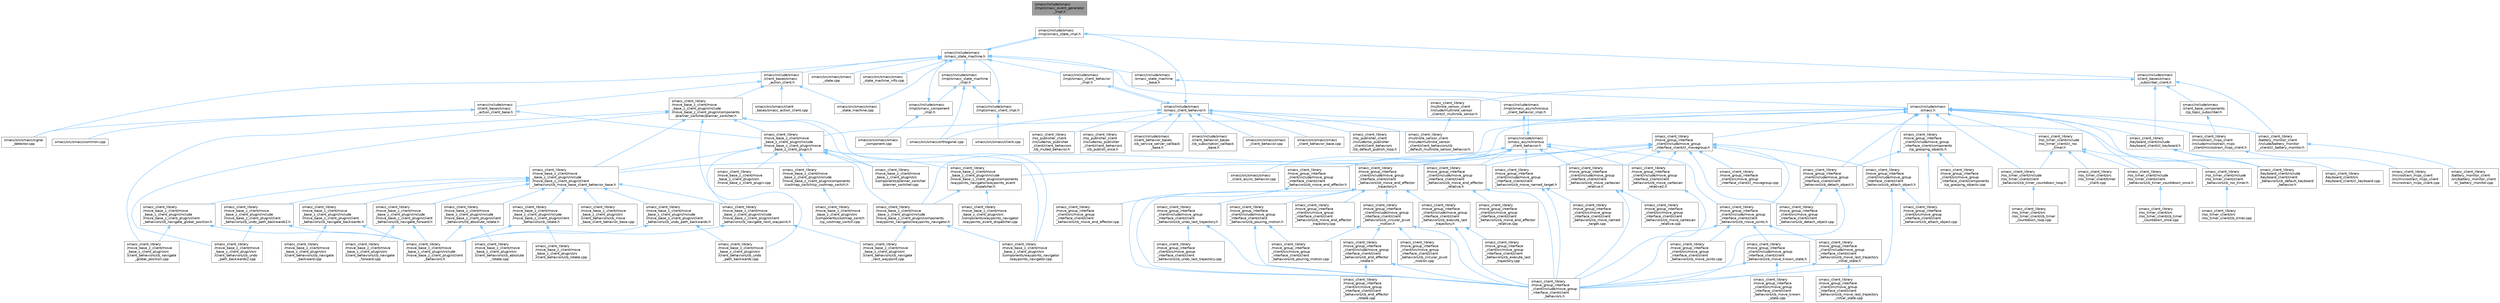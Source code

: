 digraph "smacc/include/smacc/impl/smacc_event_generator_impl.h"
{
 // LATEX_PDF_SIZE
  bgcolor="transparent";
  edge [fontname=Helvetica,fontsize=10,labelfontname=Helvetica,labelfontsize=10];
  node [fontname=Helvetica,fontsize=10,shape=box,height=0.2,width=0.4];
  Node1 [label="smacc/include/smacc\l/impl/smacc_event_generator\l_impl.h",height=0.2,width=0.4,color="gray40", fillcolor="grey60", style="filled", fontcolor="black",tooltip=" "];
  Node1 -> Node2 [dir="back",color="steelblue1",style="solid"];
  Node2 [label="smacc/include/smacc\l/impl/smacc_state_impl.h",height=0.2,width=0.4,color="grey40", fillcolor="white", style="filled",URL="$smacc__state__impl_8h.html",tooltip=" "];
  Node2 -> Node3 [dir="back",color="steelblue1",style="solid"];
  Node3 [label="smacc/include/smacc\l/client_bases/smacc\l_subscriber_client.h",height=0.2,width=0.4,color="grey40", fillcolor="white", style="filled",URL="$smacc__subscriber__client_8h.html",tooltip=" "];
  Node3 -> Node4 [dir="back",color="steelblue1",style="solid"];
  Node4 [label="smacc/include/smacc\l/client_base_components\l/cp_topic_subscriber.h",height=0.2,width=0.4,color="grey40", fillcolor="white", style="filled",URL="$cp__topic__subscriber_8h.html",tooltip=" "];
  Node4 -> Node5 [dir="back",color="steelblue1",style="solid"];
  Node5 [label="smacc_client_library\l/microstrain_mips_client\l/include/microstrain_mips\l_client/microstrain_mips_client.h",height=0.2,width=0.4,color="grey40", fillcolor="white", style="filled",URL="$microstrain__mips__client_8h.html",tooltip=" "];
  Node5 -> Node6 [dir="back",color="steelblue1",style="solid"];
  Node6 [label="smacc_client_library\l/microstrain_mips_client\l/src/microstrain_mips_client\l/microstrain_mips_client.cpp",height=0.2,width=0.4,color="grey40", fillcolor="white", style="filled",URL="$microstrain__mips__client_8cpp.html",tooltip=" "];
  Node3 -> Node7 [dir="back",color="steelblue1",style="solid"];
  Node7 [label="smacc_client_library\l/battery_monitor_client\l/include/battery_monitor\l_client/cl_battery_monitor.h",height=0.2,width=0.4,color="grey40", fillcolor="white", style="filled",URL="$cl__battery__monitor_8h.html",tooltip=" "];
  Node7 -> Node8 [dir="back",color="steelblue1",style="solid"];
  Node8 [label="smacc_client_library\l/battery_monitor_client\l/src/battery_monitor_client\l/cl_battery_monitor.cpp",height=0.2,width=0.4,color="grey40", fillcolor="white", style="filled",URL="$cl__battery__monitor_8cpp.html",tooltip=" "];
  Node3 -> Node9 [dir="back",color="steelblue1",style="solid"];
  Node9 [label="smacc_client_library\l/keyboard_client/include\l/keyboard_client/cl_keyboard.h",height=0.2,width=0.4,color="grey40", fillcolor="white", style="filled",URL="$cl__keyboard_8h.html",tooltip=" "];
  Node9 -> Node10 [dir="back",color="steelblue1",style="solid"];
  Node10 [label="smacc_client_library\l/keyboard_client/include\l/keyboard_client/client\l_behaviors/cb_default_keyboard\l_behavior.h",height=0.2,width=0.4,color="grey40", fillcolor="white", style="filled",URL="$cb__default__keyboard__behavior_8h.html",tooltip=" "];
  Node9 -> Node11 [dir="back",color="steelblue1",style="solid"];
  Node11 [label="smacc_client_library\l/keyboard_client/src\l/keyboard_client/cl_keyboard.cpp",height=0.2,width=0.4,color="grey40", fillcolor="white", style="filled",URL="$cl__keyboard_8cpp.html",tooltip=" "];
  Node3 -> Node12 [dir="back",color="steelblue1",style="solid"];
  Node12 [label="smacc_client_library\l/multirole_sensor_client\l/include/multirole_sensor\l_client/cl_multirole_sensor.h",height=0.2,width=0.4,color="grey40", fillcolor="white", style="filled",URL="$cl__multirole__sensor_8h.html",tooltip=" "];
  Node12 -> Node13 [dir="back",color="steelblue1",style="solid"];
  Node13 [label="smacc_client_library\l/multirole_sensor_client\l/include/multirole_sensor\l_client/client_behaviors/cb\l_default_multirole_sensor_behavior.h",height=0.2,width=0.4,color="grey40", fillcolor="white", style="filled",URL="$cb__default__multirole__sensor__behavior_8h.html",tooltip=" "];
  Node2 -> Node14 [dir="back",color="steelblue1",style="solid"];
  Node14 [label="smacc/include/smacc\l/smacc_state_machine.h",height=0.2,width=0.4,color="grey40", fillcolor="white", style="filled",URL="$smacc__state__machine_8h.html",tooltip=" "];
  Node14 -> Node15 [dir="back",color="steelblue1",style="solid"];
  Node15 [label="smacc/include/smacc\l/client_bases/smacc\l_action_client.h",height=0.2,width=0.4,color="grey40", fillcolor="white", style="filled",URL="$smacc__action__client_8h.html",tooltip=" "];
  Node15 -> Node16 [dir="back",color="steelblue1",style="solid"];
  Node16 [label="smacc/include/smacc\l/client_bases/smacc\l_action_client_base.h",height=0.2,width=0.4,color="grey40", fillcolor="white", style="filled",URL="$smacc__action__client__base_8h.html",tooltip=" "];
  Node16 -> Node17 [dir="back",color="steelblue1",style="solid"];
  Node17 [label="smacc/src/smacc/common.cpp",height=0.2,width=0.4,color="grey40", fillcolor="white", style="filled",URL="$common_8cpp.html",tooltip=" "];
  Node16 -> Node18 [dir="back",color="steelblue1",style="solid"];
  Node18 [label="smacc/src/smacc/signal\l_detector.cpp",height=0.2,width=0.4,color="grey40", fillcolor="white", style="filled",URL="$signal__detector_8cpp.html",tooltip=" "];
  Node16 -> Node19 [dir="back",color="steelblue1",style="solid"];
  Node19 [label="smacc_client_library\l/move_base_z_client/move\l_base_z_client_plugin/include\l/move_base_z_client_plugin/move\l_base_z_client_plugin.h",height=0.2,width=0.4,color="grey40", fillcolor="white", style="filled",URL="$move__base__z__client__plugin_8h.html",tooltip=" "];
  Node19 -> Node20 [dir="back",color="steelblue1",style="solid"];
  Node20 [label="smacc_client_library\l/move_base_z_client/move\l_base_z_client_plugin/include\l/move_base_z_client_plugin/client\l_behaviors/cb_move_base_client_behavior_base.h",height=0.2,width=0.4,color="grey40", fillcolor="white", style="filled",URL="$cb__move__base__client__behavior__base_8h.html",tooltip=" "];
  Node20 -> Node21 [dir="back",color="steelblue1",style="solid"];
  Node21 [label="smacc_client_library\l/move_base_z_client/move\l_base_z_client_plugin/include\l/move_base_z_client_plugin/client\l_behaviors/cb_absolute_rotate.h",height=0.2,width=0.4,color="grey40", fillcolor="white", style="filled",URL="$cb__absolute__rotate_8h.html",tooltip=" "];
  Node21 -> Node22 [dir="back",color="steelblue1",style="solid"];
  Node22 [label="smacc_client_library\l/move_base_z_client/move\l_base_z_client_plugin/include\l/move_base_z_client_plugin/client\l_behaviors.h",height=0.2,width=0.4,color="grey40", fillcolor="white", style="filled",URL="$move__base__z__client_2move__base__z__client__plugin_2include_2move__base__z__client__plugin_2client__behaviors_8h.html",tooltip=" "];
  Node21 -> Node23 [dir="back",color="steelblue1",style="solid"];
  Node23 [label="smacc_client_library\l/move_base_z_client/move\l_base_z_client_plugin/src\l/client_behaviors/cb_absolute\l_rotate.cpp",height=0.2,width=0.4,color="grey40", fillcolor="white", style="filled",URL="$cb__absolute__rotate_8cpp.html",tooltip=" "];
  Node20 -> Node24 [dir="back",color="steelblue1",style="solid"];
  Node24 [label="smacc_client_library\l/move_base_z_client/move\l_base_z_client_plugin/include\l/move_base_z_client_plugin/client\l_behaviors/cb_navigate_backwards.h",height=0.2,width=0.4,color="grey40", fillcolor="white", style="filled",URL="$cb__navigate__backwards_8h.html",tooltip=" "];
  Node24 -> Node22 [dir="back",color="steelblue1",style="solid"];
  Node24 -> Node25 [dir="back",color="steelblue1",style="solid"];
  Node25 [label="smacc_client_library\l/move_base_z_client/move\l_base_z_client_plugin/src\l/client_behaviors/cb_navigate\l_backward.cpp",height=0.2,width=0.4,color="grey40", fillcolor="white", style="filled",URL="$cb__navigate__backward_8cpp.html",tooltip=" "];
  Node20 -> Node26 [dir="back",color="steelblue1",style="solid"];
  Node26 [label="smacc_client_library\l/move_base_z_client/move\l_base_z_client_plugin/include\l/move_base_z_client_plugin/client\l_behaviors/cb_navigate_forward.h",height=0.2,width=0.4,color="grey40", fillcolor="white", style="filled",URL="$cb__navigate__forward_8h.html",tooltip=" "];
  Node26 -> Node22 [dir="back",color="steelblue1",style="solid"];
  Node26 -> Node27 [dir="back",color="steelblue1",style="solid"];
  Node27 [label="smacc_client_library\l/move_base_z_client/move\l_base_z_client_plugin/src\l/client_behaviors/cb_navigate\l_forward.cpp",height=0.2,width=0.4,color="grey40", fillcolor="white", style="filled",URL="$cb__navigate__forward_8cpp.html",tooltip=" "];
  Node20 -> Node28 [dir="back",color="steelblue1",style="solid"];
  Node28 [label="smacc_client_library\l/move_base_z_client/move\l_base_z_client_plugin/include\l/move_base_z_client_plugin/client\l_behaviors/cb_navigate_global_position.h",height=0.2,width=0.4,color="grey40", fillcolor="white", style="filled",URL="$cb__navigate__global__position_8h.html",tooltip=" "];
  Node28 -> Node22 [dir="back",color="steelblue1",style="solid"];
  Node28 -> Node29 [dir="back",color="steelblue1",style="solid"];
  Node29 [label="smacc_client_library\l/move_base_z_client/move\l_base_z_client_plugin/src\l/client_behaviors/cb_navigate\l_global_position.cpp",height=0.2,width=0.4,color="grey40", fillcolor="white", style="filled",URL="$cb__navigate__global__position_8cpp.html",tooltip=" "];
  Node20 -> Node30 [dir="back",color="steelblue1",style="solid"];
  Node30 [label="smacc_client_library\l/move_base_z_client/move\l_base_z_client_plugin/include\l/move_base_z_client_plugin/client\l_behaviors/cb_navigate_next_waypoint.h",height=0.2,width=0.4,color="grey40", fillcolor="white", style="filled",URL="$cb__navigate__next__waypoint_8h.html",tooltip=" "];
  Node30 -> Node22 [dir="back",color="steelblue1",style="solid"];
  Node30 -> Node31 [dir="back",color="steelblue1",style="solid"];
  Node31 [label="smacc_client_library\l/move_base_z_client/move\l_base_z_client_plugin/src\l/client_behaviors/cb_navigate\l_next_waypoint.cpp",height=0.2,width=0.4,color="grey40", fillcolor="white", style="filled",URL="$cb__navigate__next__waypoint_8cpp.html",tooltip=" "];
  Node20 -> Node32 [dir="back",color="steelblue1",style="solid"];
  Node32 [label="smacc_client_library\l/move_base_z_client/move\l_base_z_client_plugin/include\l/move_base_z_client_plugin/client\l_behaviors/cb_rotate.h",height=0.2,width=0.4,color="grey40", fillcolor="white", style="filled",URL="$cb__rotate_8h.html",tooltip=" "];
  Node32 -> Node22 [dir="back",color="steelblue1",style="solid"];
  Node32 -> Node33 [dir="back",color="steelblue1",style="solid"];
  Node33 [label="smacc_client_library\l/move_base_z_client/move\l_base_z_client_plugin/src\l/client_behaviors/cb_rotate.cpp",height=0.2,width=0.4,color="grey40", fillcolor="white", style="filled",URL="$cb__rotate_8cpp.html",tooltip=" "];
  Node20 -> Node34 [dir="back",color="steelblue1",style="solid"];
  Node34 [label="smacc_client_library\l/move_base_z_client/move\l_base_z_client_plugin/include\l/move_base_z_client_plugin/client\l_behaviors/cb_undo_path_backwards.h",height=0.2,width=0.4,color="grey40", fillcolor="white", style="filled",URL="$cb__undo__path__backwards_8h.html",tooltip=" "];
  Node34 -> Node22 [dir="back",color="steelblue1",style="solid"];
  Node34 -> Node35 [dir="back",color="steelblue1",style="solid"];
  Node35 [label="smacc_client_library\l/move_base_z_client/move\l_base_z_client_plugin/src\l/client_behaviors/cb_undo\l_path_backwards.cpp",height=0.2,width=0.4,color="grey40", fillcolor="white", style="filled",URL="$cb__undo__path__backwards_8cpp.html",tooltip=" "];
  Node20 -> Node36 [dir="back",color="steelblue1",style="solid"];
  Node36 [label="smacc_client_library\l/move_base_z_client/move\l_base_z_client_plugin/include\l/move_base_z_client_plugin/client\l_behaviors/cb_undo_path_backwards2.h",height=0.2,width=0.4,color="grey40", fillcolor="white", style="filled",URL="$cb__undo__path__backwards2_8h.html",tooltip=" "];
  Node36 -> Node22 [dir="back",color="steelblue1",style="solid"];
  Node36 -> Node37 [dir="back",color="steelblue1",style="solid"];
  Node37 [label="smacc_client_library\l/move_base_z_client/move\l_base_z_client_plugin/src\l/client_behaviors/cb_undo\l_path_backwards2.cpp",height=0.2,width=0.4,color="grey40", fillcolor="white", style="filled",URL="$cb__undo__path__backwards2_8cpp.html",tooltip=" "];
  Node20 -> Node38 [dir="back",color="steelblue1",style="solid"];
  Node38 [label="smacc_client_library\l/move_base_z_client/move\l_base_z_client_plugin/src\l/client_behaviors/cb_move\l_base_client_behavior_base.cpp",height=0.2,width=0.4,color="grey40", fillcolor="white", style="filled",URL="$cb__move__base__client__behavior__base_8cpp.html",tooltip=" "];
  Node19 -> Node30 [dir="back",color="steelblue1",style="solid"];
  Node19 -> Node39 [dir="back",color="steelblue1",style="solid"];
  Node39 [label="smacc_client_library\l/move_base_z_client/move\l_base_z_client_plugin/include\l/move_base_z_client_plugin/components\l/costmap_switch/cp_costmap_switch.h",height=0.2,width=0.4,color="grey40", fillcolor="white", style="filled",URL="$cp__costmap__switch_8h.html",tooltip=" "];
  Node39 -> Node40 [dir="back",color="steelblue1",style="solid"];
  Node40 [label="smacc_client_library\l/move_base_z_client/move\l_base_z_client_plugin/src\l/components/costmap_switch\l/cp_costmap_switch.cpp",height=0.2,width=0.4,color="grey40", fillcolor="white", style="filled",URL="$cp__costmap__switch_8cpp.html",tooltip=" "];
  Node19 -> Node41 [dir="back",color="steelblue1",style="solid"];
  Node41 [label="smacc_client_library\l/move_base_z_client/move\l_base_z_client_plugin/include\l/move_base_z_client_plugin/components\l/waypoints_navigator/waypoints_event\l_dispatcher.h",height=0.2,width=0.4,color="grey40", fillcolor="white", style="filled",URL="$waypoints__event__dispatcher_8h.html",tooltip=" "];
  Node41 -> Node42 [dir="back",color="steelblue1",style="solid"];
  Node42 [label="smacc_client_library\l/move_base_z_client/move\l_base_z_client_plugin/include\l/move_base_z_client_plugin/components\l/waypoints_navigator/waypoints_navigator.h",height=0.2,width=0.4,color="grey40", fillcolor="white", style="filled",URL="$waypoints__navigator_8h.html",tooltip=" "];
  Node42 -> Node31 [dir="back",color="steelblue1",style="solid"];
  Node42 -> Node43 [dir="back",color="steelblue1",style="solid"];
  Node43 [label="smacc_client_library\l/move_base_z_client/move\l_base_z_client_plugin/src\l/components/waypoints_navigator\l/waypoints_navigator.cpp",height=0.2,width=0.4,color="grey40", fillcolor="white", style="filled",URL="$waypoints__navigator_8cpp.html",tooltip=" "];
  Node41 -> Node44 [dir="back",color="steelblue1",style="solid"];
  Node44 [label="smacc_client_library\l/move_base_z_client/move\l_base_z_client_plugin/src\l/components/waypoints_navigator\l/waypoints_event_dispatcher.cpp",height=0.2,width=0.4,color="grey40", fillcolor="white", style="filled",URL="$waypoints__event__dispatcher_8cpp.html",tooltip=" "];
  Node19 -> Node42 [dir="back",color="steelblue1",style="solid"];
  Node19 -> Node45 [dir="back",color="steelblue1",style="solid"];
  Node45 [label="smacc_client_library\l/move_base_z_client/move\l_base_z_client_plugin/src\l/components/planner_switcher\l/planner_switcher.cpp",height=0.2,width=0.4,color="grey40", fillcolor="white", style="filled",URL="$planner__switcher_8cpp.html",tooltip=" "];
  Node19 -> Node43 [dir="back",color="steelblue1",style="solid"];
  Node19 -> Node46 [dir="back",color="steelblue1",style="solid"];
  Node46 [label="smacc_client_library\l/move_base_z_client/move\l_base_z_client_plugin/src\l/move_base_z_client_plugin.cpp",height=0.2,width=0.4,color="grey40", fillcolor="white", style="filled",URL="$move__base__z__client__plugin_8cpp.html",tooltip=" "];
  Node15 -> Node47 [dir="back",color="steelblue1",style="solid"];
  Node47 [label="smacc/src/smacc/client\l_bases/smacc_action_client.cpp",height=0.2,width=0.4,color="grey40", fillcolor="white", style="filled",URL="$smacc__action__client_8cpp.html",tooltip=" "];
  Node15 -> Node48 [dir="back",color="steelblue1",style="solid"];
  Node48 [label="smacc/src/smacc/smacc\l_state_machine.cpp",height=0.2,width=0.4,color="grey40", fillcolor="white", style="filled",URL="$smacc__state__machine_8cpp.html",tooltip=" "];
  Node15 -> Node49 [dir="back",color="steelblue1",style="solid"];
  Node49 [label="smacc_client_library\l/move_base_z_client/move\l_base_z_client_plugin/include\l/move_base_z_client_plugin/components\l/planner_switcher/planner_switcher.h",height=0.2,width=0.4,color="grey40", fillcolor="white", style="filled",URL="$planner__switcher_8h.html",tooltip=" "];
  Node49 -> Node20 [dir="back",color="steelblue1",style="solid"];
  Node49 -> Node19 [dir="back",color="steelblue1",style="solid"];
  Node49 -> Node29 [dir="back",color="steelblue1",style="solid"];
  Node49 -> Node35 [dir="back",color="steelblue1",style="solid"];
  Node49 -> Node37 [dir="back",color="steelblue1",style="solid"];
  Node49 -> Node45 [dir="back",color="steelblue1",style="solid"];
  Node49 -> Node43 [dir="back",color="steelblue1",style="solid"];
  Node14 -> Node50 [dir="back",color="steelblue1",style="solid"];
  Node50 [label="smacc/include/smacc\l/impl/smacc_asynchronous\l_client_behavior_impl.h",height=0.2,width=0.4,color="grey40", fillcolor="white", style="filled",URL="$smacc__asynchronous__client__behavior__impl_8h.html",tooltip=" "];
  Node50 -> Node51 [dir="back",color="steelblue1",style="solid"];
  Node51 [label="smacc/include/smacc\l/smacc_asynchronous\l_client_behavior.h",height=0.2,width=0.4,color="grey40", fillcolor="white", style="filled",URL="$smacc__asynchronous__client__behavior_8h.html",tooltip=" "];
  Node51 -> Node50 [dir="back",color="steelblue1",style="solid"];
  Node51 -> Node52 [dir="back",color="steelblue1",style="solid"];
  Node52 [label="smacc/src/smacc/smacc\l_client_async_behavior.cpp",height=0.2,width=0.4,color="grey40", fillcolor="white", style="filled",URL="$smacc__client__async__behavior_8cpp.html",tooltip=" "];
  Node51 -> Node20 [dir="back",color="steelblue1",style="solid"];
  Node51 -> Node53 [dir="back",color="steelblue1",style="solid"];
  Node53 [label="smacc_client_library\l/move_group_interface\l_client/include/move_group\l_interface_client/client\l_behaviors/cb_move_cartesian\l_relative.h",height=0.2,width=0.4,color="grey40", fillcolor="white", style="filled",URL="$cb__move__cartesian__relative_8h.html",tooltip=" "];
  Node53 -> Node54 [dir="back",color="steelblue1",style="solid"];
  Node54 [label="smacc_client_library\l/move_group_interface\l_client/include/move_group\l_interface_client/client\l_behaviors.h",height=0.2,width=0.4,color="grey40", fillcolor="white", style="filled",URL="$move__group__interface__client_2include_2move__group__interface__client_2client__behaviors_8h.html",tooltip=" "];
  Node53 -> Node55 [dir="back",color="steelblue1",style="solid"];
  Node55 [label="smacc_client_library\l/move_group_interface\l_client/src/move_group\l_interface_client/client\l_behaviors/cb_move_cartesian\l_relative.cpp",height=0.2,width=0.4,color="grey40", fillcolor="white", style="filled",URL="$cb__move__cartesian__relative_8cpp.html",tooltip=" "];
  Node51 -> Node56 [dir="back",color="steelblue1",style="solid"];
  Node56 [label="smacc_client_library\l/move_group_interface\l_client/include/move_group\l_interface_client/client\l_behaviors/cb_move_cartesian\l_relative2.h",height=0.2,width=0.4,color="grey40", fillcolor="white", style="filled",URL="$cb__move__cartesian__relative2_8h.html",tooltip=" "];
  Node56 -> Node54 [dir="back",color="steelblue1",style="solid"];
  Node51 -> Node57 [dir="back",color="steelblue1",style="solid"];
  Node57 [label="smacc_client_library\l/move_group_interface\l_client/include/move_group\l_interface_client/client\l_behaviors/cb_move_end_effector.h",height=0.2,width=0.4,color="grey40", fillcolor="white", style="filled",URL="$cb__move__end__effector_8h.html",tooltip=" "];
  Node57 -> Node54 [dir="back",color="steelblue1",style="solid"];
  Node57 -> Node58 [dir="back",color="steelblue1",style="solid"];
  Node58 [label="smacc_client_library\l/move_group_interface\l_client/src/move_group\l_interface_client/client\l_behaviors/cb_move_end_effector.cpp",height=0.2,width=0.4,color="grey40", fillcolor="white", style="filled",URL="$cb__move__end__effector_8cpp.html",tooltip=" "];
  Node51 -> Node59 [dir="back",color="steelblue1",style="solid"];
  Node59 [label="smacc_client_library\l/move_group_interface\l_client/include/move_group\l_interface_client/client\l_behaviors/cb_move_end_effector\l_relative.h",height=0.2,width=0.4,color="grey40", fillcolor="white", style="filled",URL="$cb__move__end__effector__relative_8h.html",tooltip=" "];
  Node59 -> Node54 [dir="back",color="steelblue1",style="solid"];
  Node59 -> Node60 [dir="back",color="steelblue1",style="solid"];
  Node60 [label="smacc_client_library\l/move_group_interface\l_client/src/move_group\l_interface_client/client\l_behaviors/cb_move_end_effector\l_relative.cpp",height=0.2,width=0.4,color="grey40", fillcolor="white", style="filled",URL="$cb__move__end__effector__relative_8cpp.html",tooltip=" "];
  Node51 -> Node61 [dir="back",color="steelblue1",style="solid"];
  Node61 [label="smacc_client_library\l/move_group_interface\l_client/include/move_group\l_interface_client/client\l_behaviors/cb_move_end_effector\l_trajectory.h",height=0.2,width=0.4,color="grey40", fillcolor="white", style="filled",URL="$cb__move__end__effector__trajectory_8h.html",tooltip=" "];
  Node61 -> Node54 [dir="back",color="steelblue1",style="solid"];
  Node61 -> Node62 [dir="back",color="steelblue1",style="solid"];
  Node62 [label="smacc_client_library\l/move_group_interface\l_client/include/move_group\l_interface_client/client\l_behaviors/cb_circular_pivot\l_motion.h",height=0.2,width=0.4,color="grey40", fillcolor="white", style="filled",URL="$cb__circular__pivot__motion_8h.html",tooltip=" "];
  Node62 -> Node54 [dir="back",color="steelblue1",style="solid"];
  Node62 -> Node63 [dir="back",color="steelblue1",style="solid"];
  Node63 [label="smacc_client_library\l/move_group_interface\l_client/include/move_group\l_interface_client/client\l_behaviors/cb_end_effector\l_rotate.h",height=0.2,width=0.4,color="grey40", fillcolor="white", style="filled",URL="$cb__end__effector__rotate_8h.html",tooltip=" "];
  Node63 -> Node54 [dir="back",color="steelblue1",style="solid"];
  Node63 -> Node64 [dir="back",color="steelblue1",style="solid"];
  Node64 [label="smacc_client_library\l/move_group_interface\l_client/src/move_group\l_interface_client/client\l_behaviors/cb_end_effector\l_rotate.cpp",height=0.2,width=0.4,color="grey40", fillcolor="white", style="filled",URL="$cb__end__effector__rotate_8cpp.html",tooltip=" "];
  Node62 -> Node65 [dir="back",color="steelblue1",style="solid"];
  Node65 [label="smacc_client_library\l/move_group_interface\l_client/src/move_group\l_interface_client/client\l_behaviors/cb_circular_pivot\l_motion.cpp",height=0.2,width=0.4,color="grey40", fillcolor="white", style="filled",URL="$cb__circular__pivot__motion_8cpp.html",tooltip=" "];
  Node62 -> Node66 [dir="back",color="steelblue1",style="solid"];
  Node66 [label="smacc_client_library\l/move_group_interface\l_client/src/move_group\l_interface_client/client\l_behaviors/cb_pouring_motion.cpp",height=0.2,width=0.4,color="grey40", fillcolor="white", style="filled",URL="$cb__pouring__motion_8cpp.html",tooltip=" "];
  Node61 -> Node67 [dir="back",color="steelblue1",style="solid"];
  Node67 [label="smacc_client_library\l/move_group_interface\l_client/include/move_group\l_interface_client/client\l_behaviors/cb_execute_last\l_trajectory.h",height=0.2,width=0.4,color="grey40", fillcolor="white", style="filled",URL="$cb__execute__last__trajectory_8h.html",tooltip=" "];
  Node67 -> Node54 [dir="back",color="steelblue1",style="solid"];
  Node67 -> Node68 [dir="back",color="steelblue1",style="solid"];
  Node68 [label="smacc_client_library\l/move_group_interface\l_client/src/move_group\l_interface_client/client\l_behaviors/cb_execute_last\l_trajectory.cpp",height=0.2,width=0.4,color="grey40", fillcolor="white", style="filled",URL="$cb__execute__last__trajectory_8cpp.html",tooltip=" "];
  Node61 -> Node69 [dir="back",color="steelblue1",style="solid"];
  Node69 [label="smacc_client_library\l/move_group_interface\l_client/include/move_group\l_interface_client/client\l_behaviors/cb_pouring_motion.h",height=0.2,width=0.4,color="grey40", fillcolor="white", style="filled",URL="$cb__pouring__motion_8h.html",tooltip=" "];
  Node69 -> Node54 [dir="back",color="steelblue1",style="solid"];
  Node69 -> Node66 [dir="back",color="steelblue1",style="solid"];
  Node61 -> Node70 [dir="back",color="steelblue1",style="solid"];
  Node70 [label="smacc_client_library\l/move_group_interface\l_client/include/move_group\l_interface_client/client\l_behaviors/cb_undo_last_trajectory.h",height=0.2,width=0.4,color="grey40", fillcolor="white", style="filled",URL="$cb__undo__last__trajectory_8h.html",tooltip=" "];
  Node70 -> Node54 [dir="back",color="steelblue1",style="solid"];
  Node70 -> Node71 [dir="back",color="steelblue1",style="solid"];
  Node71 [label="smacc_client_library\l/move_group_interface\l_client/src/move_group\l_interface_client/client\l_behaviors/cb_undo_last_trajectory.cpp",height=0.2,width=0.4,color="grey40", fillcolor="white", style="filled",URL="$cb__undo__last__trajectory_8cpp.html",tooltip=" "];
  Node61 -> Node72 [dir="back",color="steelblue1",style="solid"];
  Node72 [label="smacc_client_library\l/move_group_interface\l_client/src/move_group\l_interface_client/client\l_behaviors/cb_move_end_effector\l_trajectory.cpp",height=0.2,width=0.4,color="grey40", fillcolor="white", style="filled",URL="$cb__move__end__effector__trajectory_8cpp.html",tooltip=" "];
  Node51 -> Node73 [dir="back",color="steelblue1",style="solid"];
  Node73 [label="smacc_client_library\l/move_group_interface\l_client/include/move_group\l_interface_client/client\l_behaviors/cb_move_joints.h",height=0.2,width=0.4,color="grey40", fillcolor="white", style="filled",URL="$cb__move__joints_8h.html",tooltip=" "];
  Node73 -> Node54 [dir="back",color="steelblue1",style="solid"];
  Node73 -> Node74 [dir="back",color="steelblue1",style="solid"];
  Node74 [label="smacc_client_library\l/move_group_interface\l_client/include/move_group\l_interface_client/client\l_behaviors/cb_move_known_state.h",height=0.2,width=0.4,color="grey40", fillcolor="white", style="filled",URL="$cb__move__known__state_8h.html",tooltip=" "];
  Node74 -> Node54 [dir="back",color="steelblue1",style="solid"];
  Node74 -> Node75 [dir="back",color="steelblue1",style="solid"];
  Node75 [label="smacc_client_library\l/move_group_interface\l_client/src/move_group\l_interface_client/client\l_behaviors/cb_move_known\l_state.cpp",height=0.2,width=0.4,color="grey40", fillcolor="white", style="filled",URL="$cb__move__known__state_8cpp.html",tooltip=" "];
  Node73 -> Node76 [dir="back",color="steelblue1",style="solid"];
  Node76 [label="smacc_client_library\l/move_group_interface\l_client/include/move_group\l_interface_client/client\l_behaviors/cb_move_last_trajectory\l_initial_state.h",height=0.2,width=0.4,color="grey40", fillcolor="white", style="filled",URL="$cb__move__last__trajectory__initial__state_8h.html",tooltip=" "];
  Node76 -> Node54 [dir="back",color="steelblue1",style="solid"];
  Node76 -> Node77 [dir="back",color="steelblue1",style="solid"];
  Node77 [label="smacc_client_library\l/move_group_interface\l_client/src/move_group\l_interface_client/client\l_behaviors/cb_move_last_trajectory\l_initial_state.cpp",height=0.2,width=0.4,color="grey40", fillcolor="white", style="filled",URL="$cb__move__last__trajectory__initial__state_8cpp.html",tooltip=" "];
  Node73 -> Node78 [dir="back",color="steelblue1",style="solid"];
  Node78 [label="smacc_client_library\l/move_group_interface\l_client/src/move_group\l_interface_client/client\l_behaviors/cb_move_joints.cpp",height=0.2,width=0.4,color="grey40", fillcolor="white", style="filled",URL="$cb__move__joints_8cpp.html",tooltip=" "];
  Node51 -> Node79 [dir="back",color="steelblue1",style="solid"];
  Node79 [label="smacc_client_library\l/move_group_interface\l_client/include/move_group\l_interface_client/client\l_behaviors/cb_move_named_target.h",height=0.2,width=0.4,color="grey40", fillcolor="white", style="filled",URL="$cb__move__named__target_8h.html",tooltip=" "];
  Node79 -> Node54 [dir="back",color="steelblue1",style="solid"];
  Node79 -> Node80 [dir="back",color="steelblue1",style="solid"];
  Node80 [label="smacc_client_library\l/move_group_interface\l_client/src/move_group\l_interface_client/client\l_behaviors/cb_move_named\l_target.cpp",height=0.2,width=0.4,color="grey40", fillcolor="white", style="filled",URL="$cb__move__named__target_8cpp.html",tooltip=" "];
  Node14 -> Node81 [dir="back",color="steelblue1",style="solid"];
  Node81 [label="smacc/include/smacc\l/impl/smacc_client_behavior\l_impl.h",height=0.2,width=0.4,color="grey40", fillcolor="white", style="filled",URL="$smacc__client__behavior__impl_8h.html",tooltip=" "];
  Node81 -> Node82 [dir="back",color="steelblue1",style="solid"];
  Node82 [label="smacc/include/smacc\l/smacc_client_behavior.h",height=0.2,width=0.4,color="grey40", fillcolor="white", style="filled",URL="$smacc__client__behavior_8h.html",tooltip=" "];
  Node82 -> Node83 [dir="back",color="steelblue1",style="solid"];
  Node83 [label="smacc/include/smacc\l/client_behavior_bases\l/cb_service_server_callback\l_base.h",height=0.2,width=0.4,color="grey40", fillcolor="white", style="filled",URL="$cb__service__server__callback__base_8h.html",tooltip=" "];
  Node82 -> Node84 [dir="back",color="steelblue1",style="solid"];
  Node84 [label="smacc/include/smacc\l/client_behavior_bases\l/cb_subscription_callback\l_base.h",height=0.2,width=0.4,color="grey40", fillcolor="white", style="filled",URL="$cb__subscription__callback__base_8h.html",tooltip=" "];
  Node82 -> Node81 [dir="back",color="steelblue1",style="solid"];
  Node82 -> Node2 [dir="back",color="steelblue1",style="solid"];
  Node82 -> Node85 [dir="back",color="steelblue1",style="solid"];
  Node85 [label="smacc/src/smacc/orthogonal.cpp",height=0.2,width=0.4,color="grey40", fillcolor="white", style="filled",URL="$orthogonal_8cpp.html",tooltip=" "];
  Node82 -> Node86 [dir="back",color="steelblue1",style="solid"];
  Node86 [label="smacc/src/smacc/smacc\l_client_behavior.cpp",height=0.2,width=0.4,color="grey40", fillcolor="white", style="filled",URL="$smacc__client__behavior_8cpp.html",tooltip=" "];
  Node82 -> Node87 [dir="back",color="steelblue1",style="solid"];
  Node87 [label="smacc/src/smacc/smacc\l_client_behavior_base.cpp",height=0.2,width=0.4,color="grey40", fillcolor="white", style="filled",URL="$smacc__client__behavior__base_8cpp.html",tooltip=" "];
  Node82 -> Node10 [dir="back",color="steelblue1",style="solid"];
  Node82 -> Node13 [dir="back",color="steelblue1",style="solid"];
  Node82 -> Node88 [dir="back",color="steelblue1",style="solid"];
  Node88 [label="smacc_client_library\l/ros_publisher_client\l/include/ros_publisher\l_client/client_behaviors\l/cb_default_publish_loop.h",height=0.2,width=0.4,color="grey40", fillcolor="white", style="filled",URL="$cb__default__publish__loop_8h.html",tooltip=" "];
  Node82 -> Node89 [dir="back",color="steelblue1",style="solid"];
  Node89 [label="smacc_client_library\l/ros_publisher_client\l/include/ros_publisher\l_client/client_behaviors\l/cb_muted_behavior.h",height=0.2,width=0.4,color="grey40", fillcolor="white", style="filled",URL="$cb__muted__behavior_8h.html",tooltip=" "];
  Node82 -> Node90 [dir="back",color="steelblue1",style="solid"];
  Node90 [label="smacc_client_library\l/ros_publisher_client\l/include/ros_publisher\l_client/client_behaviors\l/cb_publish_once.h",height=0.2,width=0.4,color="grey40", fillcolor="white", style="filled",URL="$cb__publish__once_8h.html",tooltip=" "];
  Node14 -> Node2 [dir="back",color="steelblue1",style="solid"];
  Node14 -> Node91 [dir="back",color="steelblue1",style="solid"];
  Node91 [label="smacc/include/smacc\l/impl/smacc_state_machine\l_impl.h",height=0.2,width=0.4,color="grey40", fillcolor="white", style="filled",URL="$smacc__state__machine__impl_8h.html",tooltip=" "];
  Node91 -> Node92 [dir="back",color="steelblue1",style="solid"];
  Node92 [label="smacc/include/smacc\l/impl/smacc_client_impl.h",height=0.2,width=0.4,color="grey40", fillcolor="white", style="filled",URL="$smacc__client__impl_8h.html",tooltip=" "];
  Node92 -> Node14 [dir="back",color="steelblue1",style="solid"];
  Node92 -> Node93 [dir="back",color="steelblue1",style="solid"];
  Node93 [label="smacc/src/smacc/client.cpp",height=0.2,width=0.4,color="grey40", fillcolor="white", style="filled",URL="$client_8cpp.html",tooltip=" "];
  Node91 -> Node94 [dir="back",color="steelblue1",style="solid"];
  Node94 [label="smacc/include/smacc\l/impl/smacc_component\l_impl.h",height=0.2,width=0.4,color="grey40", fillcolor="white", style="filled",URL="$smacc__component__impl_8h.html",tooltip=" "];
  Node94 -> Node14 [dir="back",color="steelblue1",style="solid"];
  Node94 -> Node95 [dir="back",color="steelblue1",style="solid"];
  Node95 [label="smacc/src/smacc/smacc\l_component.cpp",height=0.2,width=0.4,color="grey40", fillcolor="white", style="filled",URL="$smacc__component_8cpp.html",tooltip=" "];
  Node91 -> Node85 [dir="back",color="steelblue1",style="solid"];
  Node14 -> Node96 [dir="back",color="steelblue1",style="solid"];
  Node96 [label="smacc/include/smacc\l/smacc_state_machine\l_base.h",height=0.2,width=0.4,color="grey40", fillcolor="white", style="filled",URL="$smacc__state__machine__base_8h.html",tooltip=" "];
  Node96 -> Node97 [dir="back",color="steelblue1",style="solid"];
  Node97 [label="smacc/include/smacc\l/smacc.h",height=0.2,width=0.4,color="grey40", fillcolor="white", style="filled",URL="$smacc_8h.html",tooltip=" "];
  Node97 -> Node7 [dir="back",color="steelblue1",style="solid"];
  Node97 -> Node9 [dir="back",color="steelblue1",style="solid"];
  Node97 -> Node5 [dir="back",color="steelblue1",style="solid"];
  Node97 -> Node41 [dir="back",color="steelblue1",style="solid"];
  Node97 -> Node42 [dir="back",color="steelblue1",style="solid"];
  Node97 -> Node19 [dir="back",color="steelblue1",style="solid"];
  Node97 -> Node98 [dir="back",color="steelblue1",style="solid"];
  Node98 [label="smacc_client_library\l/move_group_interface\l_client/include/move_group\l_interface_client/cl_movegroup.h",height=0.2,width=0.4,color="grey40", fillcolor="white", style="filled",URL="$cl__movegroup_8h.html",tooltip=" "];
  Node98 -> Node99 [dir="back",color="steelblue1",style="solid"];
  Node99 [label="smacc_client_library\l/move_group_interface\l_client/include/move_group\l_interface_client/client\l_behaviors/cb_attach_object.h",height=0.2,width=0.4,color="grey40", fillcolor="white", style="filled",URL="$cb__attach__object_8h.html",tooltip=" "];
  Node99 -> Node54 [dir="back",color="steelblue1",style="solid"];
  Node99 -> Node100 [dir="back",color="steelblue1",style="solid"];
  Node100 [label="smacc_client_library\l/move_group_interface\l_client/src/move_group\l_interface_client/client\l_behaviors/cb_attach_object.cpp",height=0.2,width=0.4,color="grey40", fillcolor="white", style="filled",URL="$cb__attach__object_8cpp.html",tooltip=" "];
  Node98 -> Node101 [dir="back",color="steelblue1",style="solid"];
  Node101 [label="smacc_client_library\l/move_group_interface\l_client/include/move_group\l_interface_client/client\l_behaviors/cb_detach_object.h",height=0.2,width=0.4,color="grey40", fillcolor="white", style="filled",URL="$cb__detach__object_8h.html",tooltip=" "];
  Node101 -> Node54 [dir="back",color="steelblue1",style="solid"];
  Node101 -> Node102 [dir="back",color="steelblue1",style="solid"];
  Node102 [label="smacc_client_library\l/move_group_interface\l_client/src/move_group\l_interface_client/client\l_behaviors/cb_detach_object.cpp",height=0.2,width=0.4,color="grey40", fillcolor="white", style="filled",URL="$cb__detach__object_8cpp.html",tooltip=" "];
  Node98 -> Node53 [dir="back",color="steelblue1",style="solid"];
  Node98 -> Node56 [dir="back",color="steelblue1",style="solid"];
  Node98 -> Node57 [dir="back",color="steelblue1",style="solid"];
  Node98 -> Node59 [dir="back",color="steelblue1",style="solid"];
  Node98 -> Node61 [dir="back",color="steelblue1",style="solid"];
  Node98 -> Node73 [dir="back",color="steelblue1",style="solid"];
  Node98 -> Node79 [dir="back",color="steelblue1",style="solid"];
  Node98 -> Node103 [dir="back",color="steelblue1",style="solid"];
  Node103 [label="smacc_client_library\l/move_group_interface\l_client/src/move_group\l_interface_client/cl_movegroup.cpp",height=0.2,width=0.4,color="grey40", fillcolor="white", style="filled",URL="$cl__movegroup_8cpp.html",tooltip=" "];
  Node98 -> Node102 [dir="back",color="steelblue1",style="solid"];
  Node97 -> Node99 [dir="back",color="steelblue1",style="solid"];
  Node97 -> Node101 [dir="back",color="steelblue1",style="solid"];
  Node97 -> Node104 [dir="back",color="steelblue1",style="solid"];
  Node104 [label="smacc_client_library\l/move_group_interface\l_client/include/move_group\l_interface_client/components\l/cp_grasping_objects.h",height=0.2,width=0.4,color="grey40", fillcolor="white", style="filled",URL="$cp__grasping__objects_8h.html",tooltip=" "];
  Node104 -> Node101 [dir="back",color="steelblue1",style="solid"];
  Node104 -> Node100 [dir="back",color="steelblue1",style="solid"];
  Node104 -> Node105 [dir="back",color="steelblue1",style="solid"];
  Node105 [label="smacc_client_library\l/move_group_interface\l_client/src/move_group\l_interface_client/components\l/cp_grasping_objects.cpp",height=0.2,width=0.4,color="grey40", fillcolor="white", style="filled",URL="$cp__grasping__objects_8cpp.html",tooltip=" "];
  Node97 -> Node106 [dir="back",color="steelblue1",style="solid"];
  Node106 [label="smacc_client_library\l/ros_timer_client/include\l/ros_timer_client/cl_ros\l_timer.h",height=0.2,width=0.4,color="grey40", fillcolor="white", style="filled",URL="$cl__ros__timer_8h.html",tooltip=" "];
  Node106 -> Node107 [dir="back",color="steelblue1",style="solid"];
  Node107 [label="smacc_client_library\l/ros_timer_client/include\l/ros_timer_client/client\l_behaviors/cb_ros_timer.h",height=0.2,width=0.4,color="grey40", fillcolor="white", style="filled",URL="$cb__ros__timer_8h.html",tooltip=" "];
  Node107 -> Node108 [dir="back",color="steelblue1",style="solid"];
  Node108 [label="smacc_client_library\l/ros_timer_client/src\l/ros_timer_client/cb_timer.cpp",height=0.2,width=0.4,color="grey40", fillcolor="white", style="filled",URL="$cb__timer_8cpp.html",tooltip=" "];
  Node106 -> Node109 [dir="back",color="steelblue1",style="solid"];
  Node109 [label="smacc_client_library\l/ros_timer_client/include\l/ros_timer_client/client\l_behaviors/cb_timer_countdown_loop.h",height=0.2,width=0.4,color="grey40", fillcolor="white", style="filled",URL="$cb__timer__countdown__loop_8h.html",tooltip=" "];
  Node109 -> Node110 [dir="back",color="steelblue1",style="solid"];
  Node110 [label="smacc_client_library\l/ros_timer_client/src\l/ros_timer_client/cb_timer\l_countdown_loop.cpp",height=0.2,width=0.4,color="grey40", fillcolor="white", style="filled",URL="$cb__timer__countdown__loop_8cpp.html",tooltip=" "];
  Node106 -> Node111 [dir="back",color="steelblue1",style="solid"];
  Node111 [label="smacc_client_library\l/ros_timer_client/include\l/ros_timer_client/client\l_behaviors/cb_timer_countdown_once.h",height=0.2,width=0.4,color="grey40", fillcolor="white", style="filled",URL="$cb__timer__countdown__once_8h.html",tooltip=" "];
  Node111 -> Node112 [dir="back",color="steelblue1",style="solid"];
  Node112 [label="smacc_client_library\l/ros_timer_client/src\l/ros_timer_client/cb_timer\l_countdown_once.cpp",height=0.2,width=0.4,color="grey40", fillcolor="white", style="filled",URL="$cb__timer__countdown__once_8cpp.html",tooltip=" "];
  Node106 -> Node113 [dir="back",color="steelblue1",style="solid"];
  Node113 [label="smacc_client_library\l/ros_timer_client/src\l/ros_timer_client/timer\l_client.cpp",height=0.2,width=0.4,color="grey40", fillcolor="white", style="filled",URL="$timer__client_8cpp.html",tooltip=" "];
  Node97 -> Node107 [dir="back",color="steelblue1",style="solid"];
  Node97 -> Node109 [dir="back",color="steelblue1",style="solid"];
  Node97 -> Node111 [dir="back",color="steelblue1",style="solid"];
  Node14 -> Node18 [dir="back",color="steelblue1",style="solid"];
  Node14 -> Node114 [dir="back",color="steelblue1",style="solid"];
  Node114 [label="smacc/src/smacc/smacc\l_state.cpp",height=0.2,width=0.4,color="grey40", fillcolor="white", style="filled",URL="$smacc__state_8cpp.html",tooltip=" "];
  Node14 -> Node48 [dir="back",color="steelblue1",style="solid"];
  Node14 -> Node115 [dir="back",color="steelblue1",style="solid"];
  Node115 [label="smacc/src/smacc/smacc\l_state_machine_info.cpp",height=0.2,width=0.4,color="grey40", fillcolor="white", style="filled",URL="$smacc__state__machine__info_8cpp.html",tooltip=" "];
}
